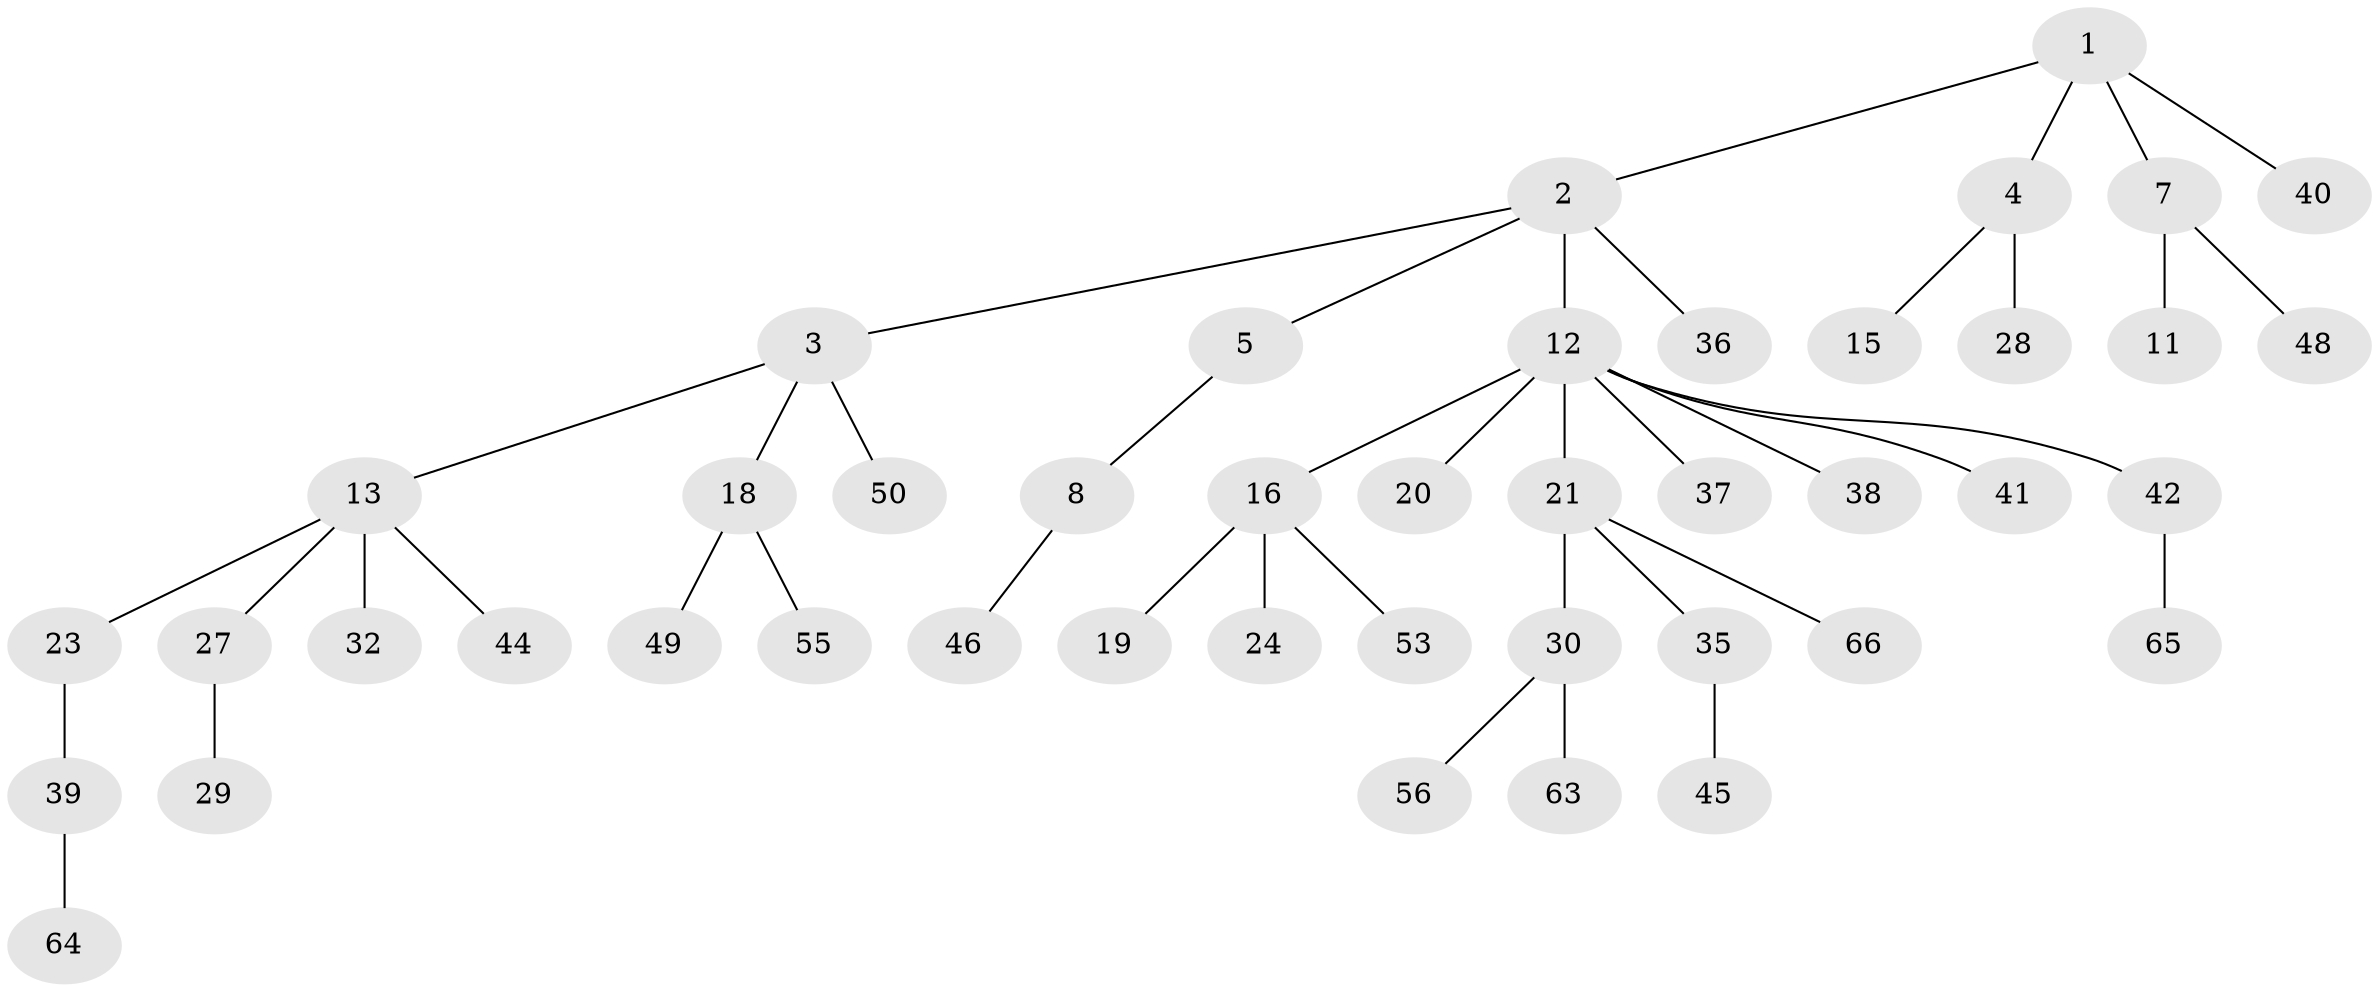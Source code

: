 // original degree distribution, {4: 0.06060606060606061, 5: 0.030303030303030304, 3: 0.18181818181818182, 2: 0.22727272727272727, 6: 0.015151515151515152, 1: 0.48484848484848486}
// Generated by graph-tools (version 1.1) at 2025/42/03/06/25 10:42:04]
// undirected, 44 vertices, 43 edges
graph export_dot {
graph [start="1"]
  node [color=gray90,style=filled];
  1 [super="+17"];
  2 [super="+10"];
  3 [super="+6"];
  4 [super="+58"];
  5;
  7 [super="+9"];
  8 [super="+54"];
  11 [super="+43"];
  12 [super="+14"];
  13 [super="+22"];
  15;
  16 [super="+57"];
  18;
  19;
  20 [super="+26"];
  21 [super="+33"];
  23;
  24 [super="+25"];
  27 [super="+31"];
  28;
  29;
  30 [super="+34"];
  32;
  35;
  36;
  37 [super="+52"];
  38 [super="+61"];
  39 [super="+62"];
  40;
  41;
  42 [super="+59"];
  44 [super="+47"];
  45 [super="+60"];
  46;
  48;
  49;
  50 [super="+51"];
  53;
  55;
  56;
  63;
  64;
  65;
  66;
  1 -- 2;
  1 -- 4;
  1 -- 7;
  1 -- 40;
  2 -- 3;
  2 -- 5;
  2 -- 36;
  2 -- 12;
  3 -- 13;
  3 -- 18;
  3 -- 50;
  4 -- 15;
  4 -- 28;
  5 -- 8;
  7 -- 11;
  7 -- 48;
  8 -- 46;
  12 -- 16;
  12 -- 21;
  12 -- 41;
  12 -- 42;
  12 -- 37;
  12 -- 20;
  12 -- 38;
  13 -- 23;
  13 -- 32;
  13 -- 27;
  13 -- 44;
  16 -- 19;
  16 -- 24;
  16 -- 53;
  18 -- 49;
  18 -- 55;
  21 -- 30;
  21 -- 66;
  21 -- 35;
  23 -- 39;
  27 -- 29;
  30 -- 63;
  30 -- 56;
  35 -- 45;
  39 -- 64;
  42 -- 65;
}

